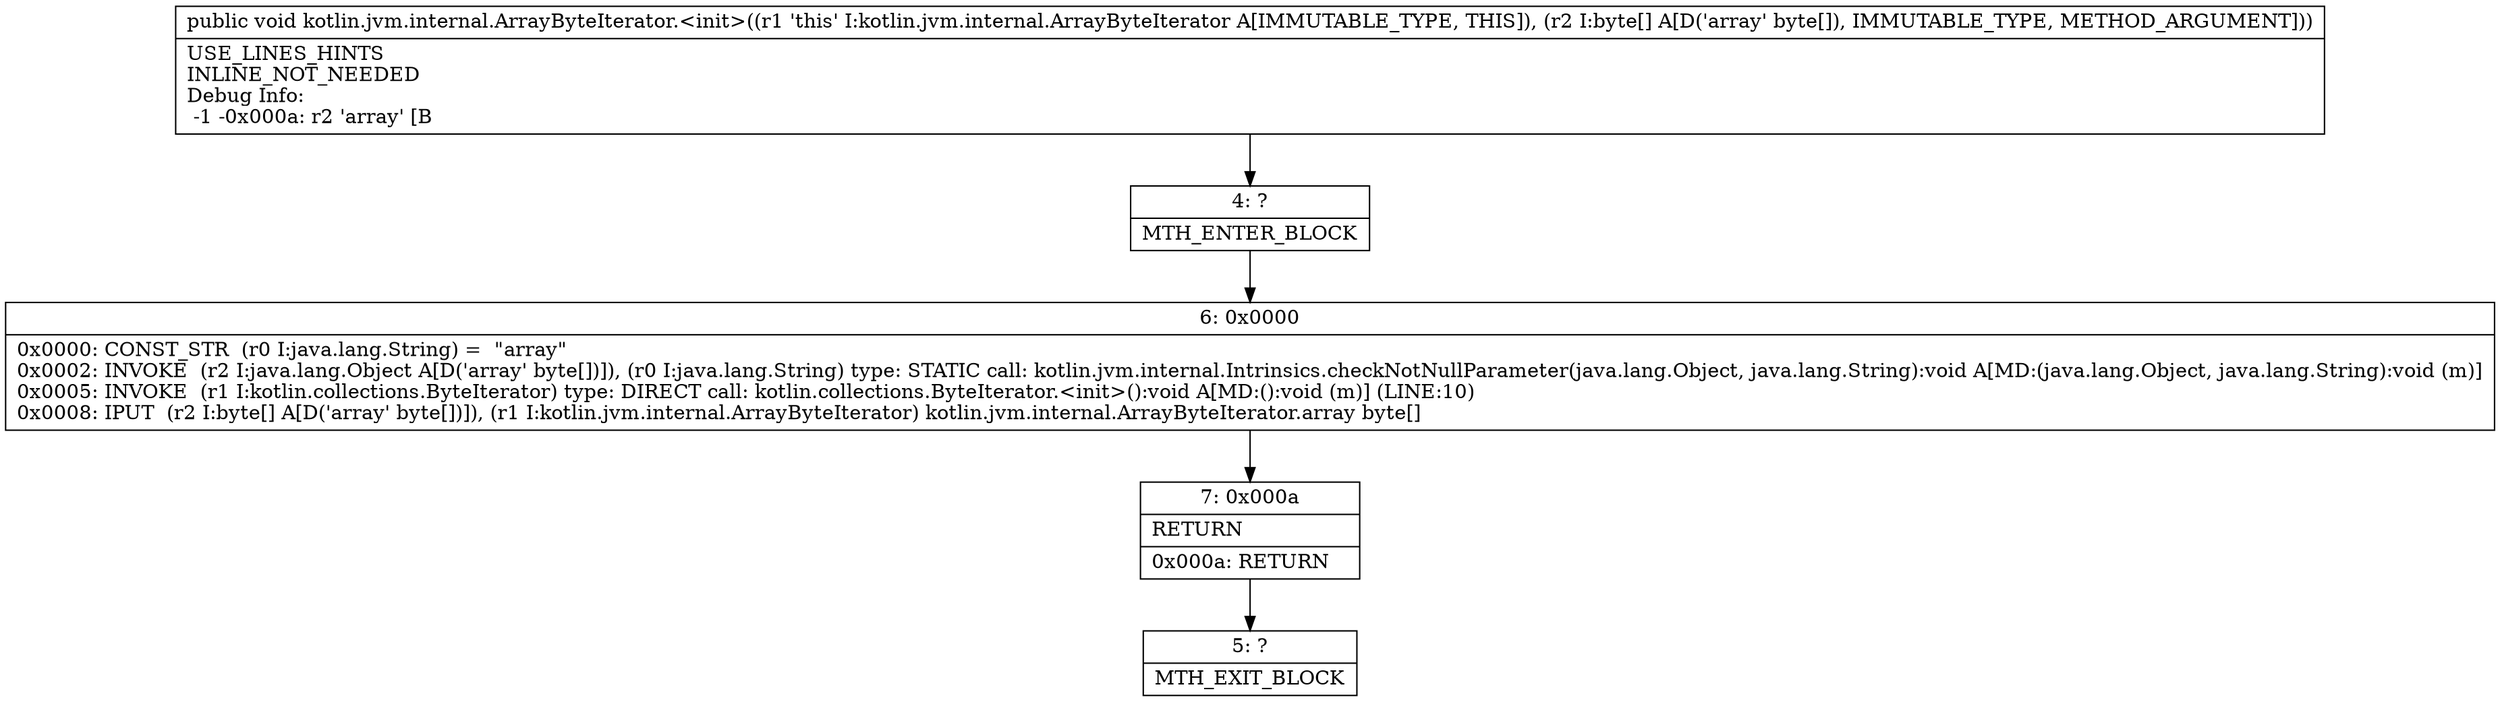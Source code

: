 digraph "CFG forkotlin.jvm.internal.ArrayByteIterator.\<init\>([B)V" {
Node_4 [shape=record,label="{4\:\ ?|MTH_ENTER_BLOCK\l}"];
Node_6 [shape=record,label="{6\:\ 0x0000|0x0000: CONST_STR  (r0 I:java.lang.String) =  \"array\" \l0x0002: INVOKE  (r2 I:java.lang.Object A[D('array' byte[])]), (r0 I:java.lang.String) type: STATIC call: kotlin.jvm.internal.Intrinsics.checkNotNullParameter(java.lang.Object, java.lang.String):void A[MD:(java.lang.Object, java.lang.String):void (m)]\l0x0005: INVOKE  (r1 I:kotlin.collections.ByteIterator) type: DIRECT call: kotlin.collections.ByteIterator.\<init\>():void A[MD:():void (m)] (LINE:10)\l0x0008: IPUT  (r2 I:byte[] A[D('array' byte[])]), (r1 I:kotlin.jvm.internal.ArrayByteIterator) kotlin.jvm.internal.ArrayByteIterator.array byte[] \l}"];
Node_7 [shape=record,label="{7\:\ 0x000a|RETURN\l|0x000a: RETURN   \l}"];
Node_5 [shape=record,label="{5\:\ ?|MTH_EXIT_BLOCK\l}"];
MethodNode[shape=record,label="{public void kotlin.jvm.internal.ArrayByteIterator.\<init\>((r1 'this' I:kotlin.jvm.internal.ArrayByteIterator A[IMMUTABLE_TYPE, THIS]), (r2 I:byte[] A[D('array' byte[]), IMMUTABLE_TYPE, METHOD_ARGUMENT]))  | USE_LINES_HINTS\lINLINE_NOT_NEEDED\lDebug Info:\l  \-1 \-0x000a: r2 'array' [B\l}"];
MethodNode -> Node_4;Node_4 -> Node_6;
Node_6 -> Node_7;
Node_7 -> Node_5;
}

